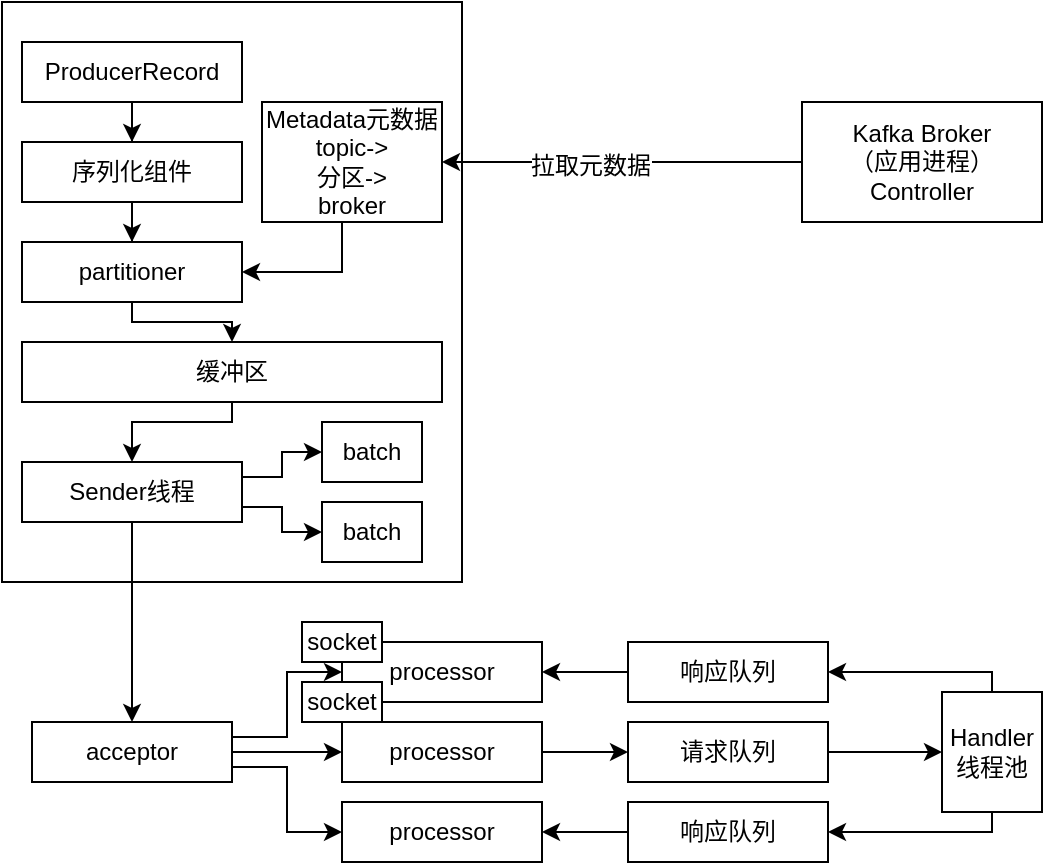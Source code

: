<mxfile version="12.7.0" type="github">
  <diagram id="F9GoPBIL4Y2GwkQwNlgj" name="第 1 页">
    <mxGraphModel dx="1038" dy="548" grid="1" gridSize="10" guides="1" tooltips="1" connect="1" arrows="1" fold="1" page="1" pageScale="1" pageWidth="827" pageHeight="1169" math="0" shadow="0">
      <root>
        <mxCell id="0"/>
        <mxCell id="1" parent="0"/>
        <mxCell id="ZJF8en1MvVYXbwIb_WXR-1" value="" style="rounded=0;whiteSpace=wrap;html=1;" vertex="1" parent="1">
          <mxGeometry x="50" y="110" width="230" height="290" as="geometry"/>
        </mxCell>
        <mxCell id="ZJF8en1MvVYXbwIb_WXR-4" style="edgeStyle=orthogonalEdgeStyle;rounded=0;orthogonalLoop=1;jettySize=auto;html=1;entryX=0.5;entryY=0;entryDx=0;entryDy=0;" edge="1" parent="1" source="ZJF8en1MvVYXbwIb_WXR-2" target="ZJF8en1MvVYXbwIb_WXR-3">
          <mxGeometry relative="1" as="geometry"/>
        </mxCell>
        <mxCell id="ZJF8en1MvVYXbwIb_WXR-2" value="ProducerRecord" style="rounded=0;whiteSpace=wrap;html=1;" vertex="1" parent="1">
          <mxGeometry x="60" y="130" width="110" height="30" as="geometry"/>
        </mxCell>
        <mxCell id="ZJF8en1MvVYXbwIb_WXR-6" style="edgeStyle=orthogonalEdgeStyle;rounded=0;orthogonalLoop=1;jettySize=auto;html=1;entryX=0.5;entryY=0;entryDx=0;entryDy=0;" edge="1" parent="1" source="ZJF8en1MvVYXbwIb_WXR-3" target="ZJF8en1MvVYXbwIb_WXR-5">
          <mxGeometry relative="1" as="geometry"/>
        </mxCell>
        <mxCell id="ZJF8en1MvVYXbwIb_WXR-3" value="序列化组件" style="rounded=0;whiteSpace=wrap;html=1;" vertex="1" parent="1">
          <mxGeometry x="60" y="180" width="110" height="30" as="geometry"/>
        </mxCell>
        <mxCell id="ZJF8en1MvVYXbwIb_WXR-11" style="edgeStyle=orthogonalEdgeStyle;rounded=0;orthogonalLoop=1;jettySize=auto;html=1;entryX=0.5;entryY=0;entryDx=0;entryDy=0;" edge="1" parent="1" source="ZJF8en1MvVYXbwIb_WXR-5" target="ZJF8en1MvVYXbwIb_WXR-7">
          <mxGeometry relative="1" as="geometry">
            <Array as="points">
              <mxPoint x="115" y="270"/>
              <mxPoint x="165" y="270"/>
            </Array>
          </mxGeometry>
        </mxCell>
        <mxCell id="ZJF8en1MvVYXbwIb_WXR-5" value="partitioner" style="rounded=0;whiteSpace=wrap;html=1;" vertex="1" parent="1">
          <mxGeometry x="60" y="230" width="110" height="30" as="geometry"/>
        </mxCell>
        <mxCell id="ZJF8en1MvVYXbwIb_WXR-14" style="edgeStyle=orthogonalEdgeStyle;rounded=0;orthogonalLoop=1;jettySize=auto;html=1;exitX=0.5;exitY=1;exitDx=0;exitDy=0;entryX=0.5;entryY=0;entryDx=0;entryDy=0;" edge="1" parent="1" source="ZJF8en1MvVYXbwIb_WXR-7" target="ZJF8en1MvVYXbwIb_WXR-13">
          <mxGeometry relative="1" as="geometry">
            <Array as="points">
              <mxPoint x="165" y="320"/>
              <mxPoint x="115" y="320"/>
            </Array>
          </mxGeometry>
        </mxCell>
        <mxCell id="ZJF8en1MvVYXbwIb_WXR-7" value="缓冲区" style="rounded=0;whiteSpace=wrap;html=1;" vertex="1" parent="1">
          <mxGeometry x="60" y="280" width="210" height="30" as="geometry"/>
        </mxCell>
        <mxCell id="ZJF8en1MvVYXbwIb_WXR-9" style="edgeStyle=orthogonalEdgeStyle;rounded=0;orthogonalLoop=1;jettySize=auto;html=1;entryX=1;entryY=0.5;entryDx=0;entryDy=0;" edge="1" parent="1" source="ZJF8en1MvVYXbwIb_WXR-8" target="ZJF8en1MvVYXbwIb_WXR-5">
          <mxGeometry relative="1" as="geometry">
            <Array as="points">
              <mxPoint x="220" y="245"/>
            </Array>
          </mxGeometry>
        </mxCell>
        <mxCell id="ZJF8en1MvVYXbwIb_WXR-8" value="Metadata元数据&lt;br&gt;topic-&amp;gt;&lt;br&gt;分区-&amp;gt;&lt;br&gt;broker" style="rounded=0;whiteSpace=wrap;html=1;" vertex="1" parent="1">
          <mxGeometry x="180" y="160" width="90" height="60" as="geometry"/>
        </mxCell>
        <mxCell id="ZJF8en1MvVYXbwIb_WXR-17" style="edgeStyle=orthogonalEdgeStyle;rounded=0;orthogonalLoop=1;jettySize=auto;html=1;exitX=1;exitY=0.25;exitDx=0;exitDy=0;entryX=0;entryY=0.5;entryDx=0;entryDy=0;" edge="1" parent="1" source="ZJF8en1MvVYXbwIb_WXR-13" target="ZJF8en1MvVYXbwIb_WXR-15">
          <mxGeometry relative="1" as="geometry"/>
        </mxCell>
        <mxCell id="ZJF8en1MvVYXbwIb_WXR-18" style="edgeStyle=orthogonalEdgeStyle;rounded=0;orthogonalLoop=1;jettySize=auto;html=1;exitX=1;exitY=0.75;exitDx=0;exitDy=0;entryX=0;entryY=0.5;entryDx=0;entryDy=0;" edge="1" parent="1" source="ZJF8en1MvVYXbwIb_WXR-13" target="ZJF8en1MvVYXbwIb_WXR-16">
          <mxGeometry relative="1" as="geometry"/>
        </mxCell>
        <mxCell id="ZJF8en1MvVYXbwIb_WXR-26" style="edgeStyle=orthogonalEdgeStyle;rounded=0;orthogonalLoop=1;jettySize=auto;html=1;entryX=0.5;entryY=0;entryDx=0;entryDy=0;" edge="1" parent="1" source="ZJF8en1MvVYXbwIb_WXR-13" target="ZJF8en1MvVYXbwIb_WXR-22">
          <mxGeometry relative="1" as="geometry"/>
        </mxCell>
        <mxCell id="ZJF8en1MvVYXbwIb_WXR-13" value="Sender线程" style="rounded=0;whiteSpace=wrap;html=1;" vertex="1" parent="1">
          <mxGeometry x="60" y="340" width="110" height="30" as="geometry"/>
        </mxCell>
        <mxCell id="ZJF8en1MvVYXbwIb_WXR-15" value="batch" style="rounded=0;whiteSpace=wrap;html=1;" vertex="1" parent="1">
          <mxGeometry x="210" y="320" width="50" height="30" as="geometry"/>
        </mxCell>
        <mxCell id="ZJF8en1MvVYXbwIb_WXR-16" value="batch" style="rounded=0;whiteSpace=wrap;html=1;" vertex="1" parent="1">
          <mxGeometry x="210" y="360" width="50" height="30" as="geometry"/>
        </mxCell>
        <mxCell id="ZJF8en1MvVYXbwIb_WXR-20" style="edgeStyle=orthogonalEdgeStyle;rounded=0;orthogonalLoop=1;jettySize=auto;html=1;entryX=1;entryY=0.5;entryDx=0;entryDy=0;" edge="1" parent="1" source="ZJF8en1MvVYXbwIb_WXR-19" target="ZJF8en1MvVYXbwIb_WXR-8">
          <mxGeometry relative="1" as="geometry"/>
        </mxCell>
        <mxCell id="ZJF8en1MvVYXbwIb_WXR-21" value="拉取元数据" style="text;html=1;align=center;verticalAlign=middle;resizable=0;points=[];labelBackgroundColor=#ffffff;" vertex="1" connectable="0" parent="ZJF8en1MvVYXbwIb_WXR-20">
          <mxGeometry x="0.182" y="2" relative="1" as="geometry">
            <mxPoint as="offset"/>
          </mxGeometry>
        </mxCell>
        <mxCell id="ZJF8en1MvVYXbwIb_WXR-19" value="Kafka Broker&lt;br&gt;（应用进程）&lt;br&gt;Controller" style="rounded=0;whiteSpace=wrap;html=1;" vertex="1" parent="1">
          <mxGeometry x="450" y="160" width="120" height="60" as="geometry"/>
        </mxCell>
        <mxCell id="ZJF8en1MvVYXbwIb_WXR-27" style="edgeStyle=orthogonalEdgeStyle;rounded=0;orthogonalLoop=1;jettySize=auto;html=1;exitX=1;exitY=0.25;exitDx=0;exitDy=0;entryX=0;entryY=0.5;entryDx=0;entryDy=0;" edge="1" parent="1" source="ZJF8en1MvVYXbwIb_WXR-22" target="ZJF8en1MvVYXbwIb_WXR-23">
          <mxGeometry relative="1" as="geometry"/>
        </mxCell>
        <mxCell id="ZJF8en1MvVYXbwIb_WXR-28" style="edgeStyle=orthogonalEdgeStyle;rounded=0;orthogonalLoop=1;jettySize=auto;html=1;entryX=0;entryY=0.5;entryDx=0;entryDy=0;" edge="1" parent="1" source="ZJF8en1MvVYXbwIb_WXR-22" target="ZJF8en1MvVYXbwIb_WXR-24">
          <mxGeometry relative="1" as="geometry"/>
        </mxCell>
        <mxCell id="ZJF8en1MvVYXbwIb_WXR-29" style="edgeStyle=orthogonalEdgeStyle;rounded=0;orthogonalLoop=1;jettySize=auto;html=1;exitX=1;exitY=0.75;exitDx=0;exitDy=0;entryX=0;entryY=0.5;entryDx=0;entryDy=0;" edge="1" parent="1" source="ZJF8en1MvVYXbwIb_WXR-22" target="ZJF8en1MvVYXbwIb_WXR-25">
          <mxGeometry relative="1" as="geometry"/>
        </mxCell>
        <mxCell id="ZJF8en1MvVYXbwIb_WXR-22" value="acceptor" style="rounded=0;whiteSpace=wrap;html=1;" vertex="1" parent="1">
          <mxGeometry x="65" y="470" width="100" height="30" as="geometry"/>
        </mxCell>
        <mxCell id="ZJF8en1MvVYXbwIb_WXR-23" value="processor" style="rounded=0;whiteSpace=wrap;html=1;" vertex="1" parent="1">
          <mxGeometry x="220" y="430" width="100" height="30" as="geometry"/>
        </mxCell>
        <mxCell id="ZJF8en1MvVYXbwIb_WXR-33" style="edgeStyle=orthogonalEdgeStyle;rounded=0;orthogonalLoop=1;jettySize=auto;html=1;entryX=0;entryY=0.5;entryDx=0;entryDy=0;" edge="1" parent="1" source="ZJF8en1MvVYXbwIb_WXR-24" target="ZJF8en1MvVYXbwIb_WXR-32">
          <mxGeometry relative="1" as="geometry"/>
        </mxCell>
        <mxCell id="ZJF8en1MvVYXbwIb_WXR-24" value="processor" style="rounded=0;whiteSpace=wrap;html=1;" vertex="1" parent="1">
          <mxGeometry x="220" y="470" width="100" height="30" as="geometry"/>
        </mxCell>
        <mxCell id="ZJF8en1MvVYXbwIb_WXR-25" value="processor" style="rounded=0;whiteSpace=wrap;html=1;" vertex="1" parent="1">
          <mxGeometry x="220" y="510" width="100" height="30" as="geometry"/>
        </mxCell>
        <mxCell id="ZJF8en1MvVYXbwIb_WXR-30" value="socket" style="rounded=0;whiteSpace=wrap;html=1;" vertex="1" parent="1">
          <mxGeometry x="200" y="420" width="40" height="20" as="geometry"/>
        </mxCell>
        <mxCell id="ZJF8en1MvVYXbwIb_WXR-31" value="socket" style="rounded=0;whiteSpace=wrap;html=1;" vertex="1" parent="1">
          <mxGeometry x="200" y="450" width="40" height="20" as="geometry"/>
        </mxCell>
        <mxCell id="ZJF8en1MvVYXbwIb_WXR-35" style="edgeStyle=orthogonalEdgeStyle;rounded=0;orthogonalLoop=1;jettySize=auto;html=1;entryX=0;entryY=0.5;entryDx=0;entryDy=0;" edge="1" parent="1" source="ZJF8en1MvVYXbwIb_WXR-32" target="ZJF8en1MvVYXbwIb_WXR-34">
          <mxGeometry relative="1" as="geometry"/>
        </mxCell>
        <mxCell id="ZJF8en1MvVYXbwIb_WXR-32" value="请求队列" style="rounded=0;whiteSpace=wrap;html=1;" vertex="1" parent="1">
          <mxGeometry x="363" y="470" width="100" height="30" as="geometry"/>
        </mxCell>
        <mxCell id="ZJF8en1MvVYXbwIb_WXR-40" style="edgeStyle=orthogonalEdgeStyle;rounded=0;orthogonalLoop=1;jettySize=auto;html=1;entryX=1;entryY=0.5;entryDx=0;entryDy=0;" edge="1" parent="1" source="ZJF8en1MvVYXbwIb_WXR-34" target="ZJF8en1MvVYXbwIb_WXR-36">
          <mxGeometry relative="1" as="geometry">
            <Array as="points">
              <mxPoint x="545" y="445"/>
            </Array>
          </mxGeometry>
        </mxCell>
        <mxCell id="ZJF8en1MvVYXbwIb_WXR-43" style="edgeStyle=orthogonalEdgeStyle;rounded=0;orthogonalLoop=1;jettySize=auto;html=1;entryX=1;entryY=0.5;entryDx=0;entryDy=0;" edge="1" parent="1" source="ZJF8en1MvVYXbwIb_WXR-34" target="ZJF8en1MvVYXbwIb_WXR-42">
          <mxGeometry relative="1" as="geometry">
            <Array as="points">
              <mxPoint x="545" y="525"/>
            </Array>
          </mxGeometry>
        </mxCell>
        <mxCell id="ZJF8en1MvVYXbwIb_WXR-34" value="Handler线程池" style="rounded=0;whiteSpace=wrap;html=1;" vertex="1" parent="1">
          <mxGeometry x="520" y="455" width="50" height="60" as="geometry"/>
        </mxCell>
        <mxCell id="ZJF8en1MvVYXbwIb_WXR-41" style="edgeStyle=orthogonalEdgeStyle;rounded=0;orthogonalLoop=1;jettySize=auto;html=1;entryX=1;entryY=0.5;entryDx=0;entryDy=0;" edge="1" parent="1" source="ZJF8en1MvVYXbwIb_WXR-36" target="ZJF8en1MvVYXbwIb_WXR-23">
          <mxGeometry relative="1" as="geometry"/>
        </mxCell>
        <mxCell id="ZJF8en1MvVYXbwIb_WXR-36" value="响应队列" style="rounded=0;whiteSpace=wrap;html=1;" vertex="1" parent="1">
          <mxGeometry x="363" y="430" width="100" height="30" as="geometry"/>
        </mxCell>
        <mxCell id="ZJF8en1MvVYXbwIb_WXR-44" style="edgeStyle=orthogonalEdgeStyle;rounded=0;orthogonalLoop=1;jettySize=auto;html=1;entryX=1;entryY=0.5;entryDx=0;entryDy=0;" edge="1" parent="1" source="ZJF8en1MvVYXbwIb_WXR-42" target="ZJF8en1MvVYXbwIb_WXR-25">
          <mxGeometry relative="1" as="geometry"/>
        </mxCell>
        <mxCell id="ZJF8en1MvVYXbwIb_WXR-42" value="响应队列" style="rounded=0;whiteSpace=wrap;html=1;" vertex="1" parent="1">
          <mxGeometry x="363" y="510" width="100" height="30" as="geometry"/>
        </mxCell>
      </root>
    </mxGraphModel>
  </diagram>
</mxfile>
